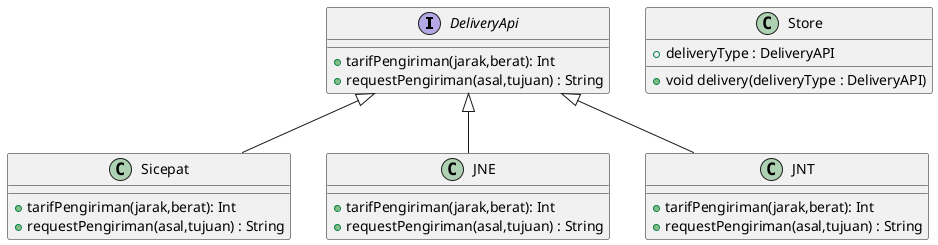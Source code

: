 @startuml E-commerce
' diagram style

' diagram relation
DeliveryApi <|-- Sicepat
DeliveryApi <|-- JNE
DeliveryApi <|-- JNT

class Store{
  + deliveryType : DeliveryAPI
  + void delivery(deliveryType : DeliveryAPI)
}

interface DeliveryApi{
    +tarifPengiriman(jarak,berat): Int
    +requestPengiriman(asal,tujuan) : String
}

Class Sicepat{
    +tarifPengiriman(jarak,berat): Int
    +requestPengiriman(asal,tujuan) : String
}

Class JNE{
    +tarifPengiriman(jarak,berat): Int
    +requestPengiriman(asal,tujuan) : String
}

Class JNT{
    +tarifPengiriman(jarak,berat): Int
    +requestPengiriman(asal,tujuan) : String
}

@enduml
